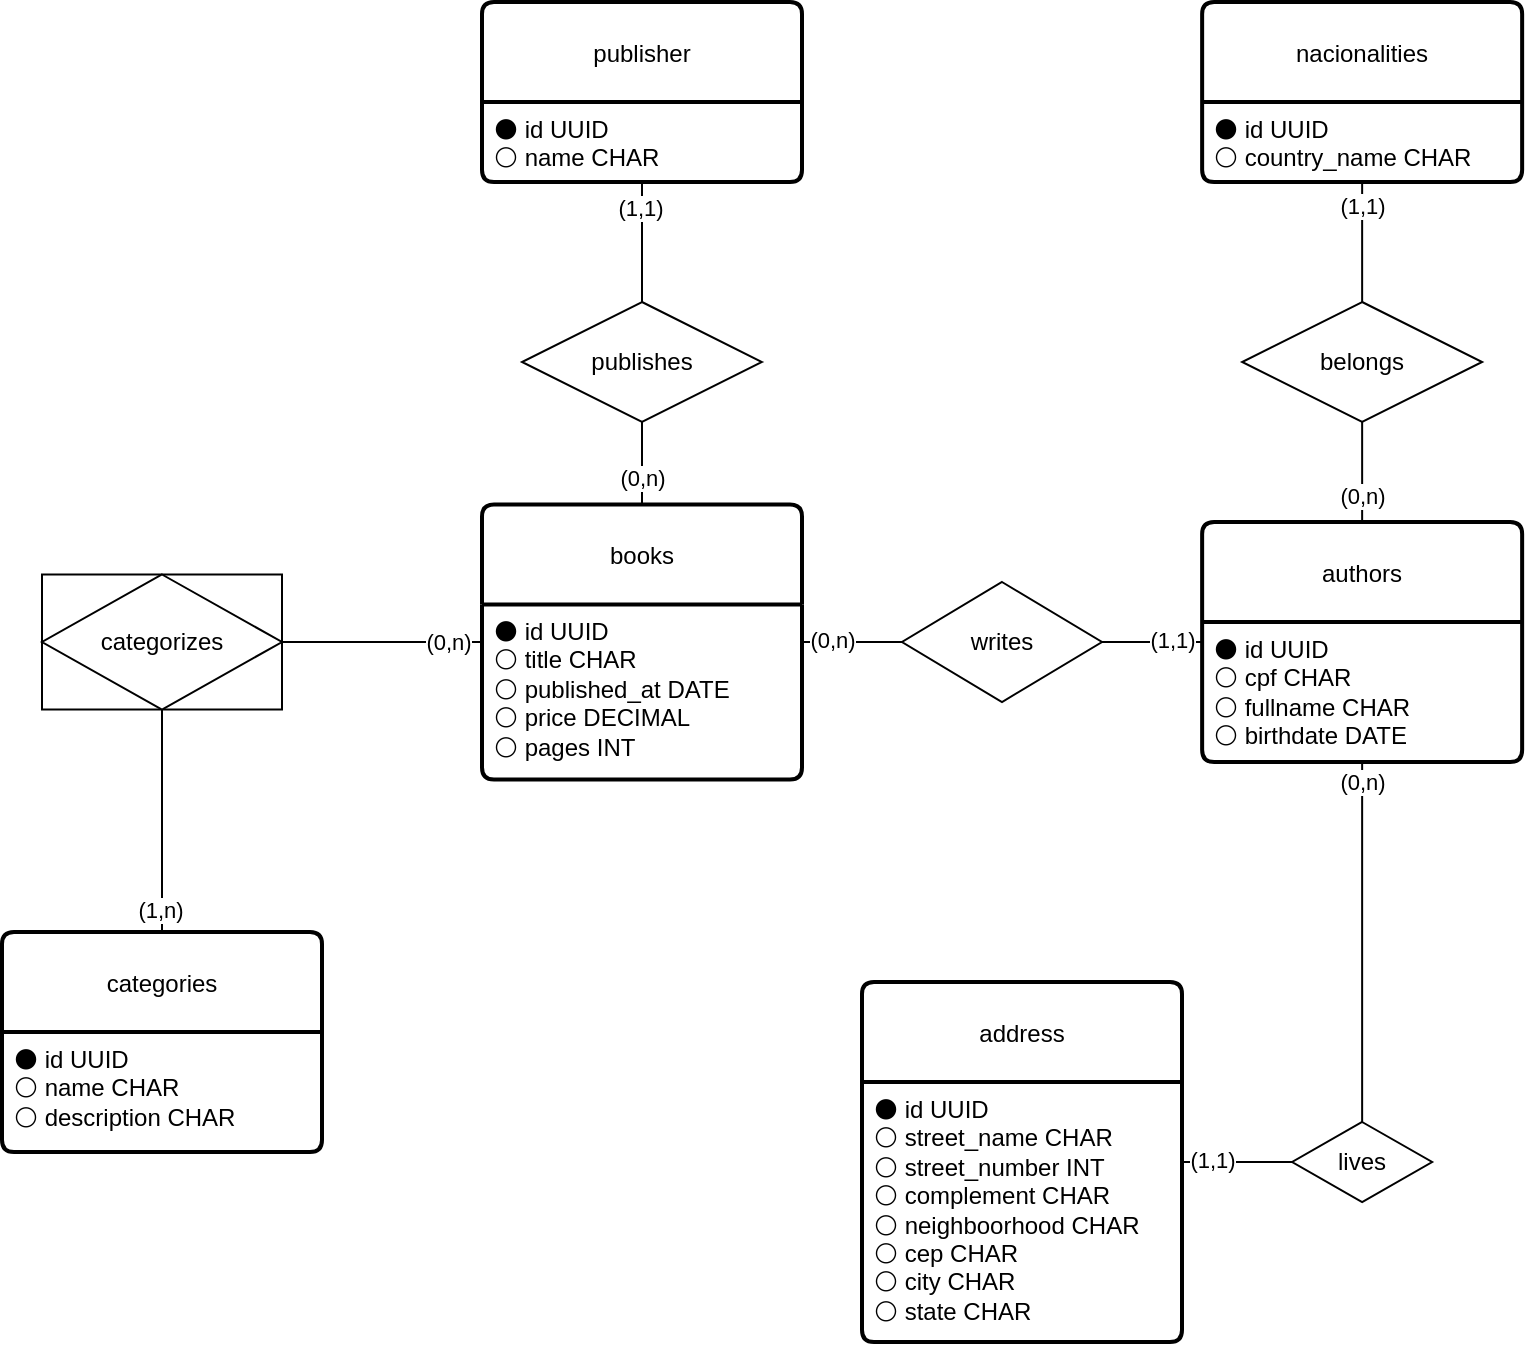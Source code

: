<mxfile version="26.0.16">
  <diagram name="posts" id="wIEfYAHRVyxwYRLebSIu">
    <mxGraphModel dx="2876" dy="1103" grid="1" gridSize="10" guides="1" tooltips="1" connect="1" arrows="1" fold="1" page="1" pageScale="1" pageWidth="827" pageHeight="1169" math="0" shadow="0">
      <root>
        <mxCell id="0" />
        <mxCell id="1" parent="0" />
        <mxCell id="psup4gxkw2kxQKIWgr_w-123" style="edgeStyle=orthogonalEdgeStyle;rounded=0;orthogonalLoop=1;jettySize=auto;html=1;endArrow=none;startFill=0;" edge="1" parent="1" source="psup4gxkw2kxQKIWgr_w-132" target="psup4gxkw2kxQKIWgr_w-118">
          <mxGeometry relative="1" as="geometry">
            <Array as="points">
              <mxPoint x="-119.93" y="205" />
              <mxPoint x="-119.93" y="205" />
            </Array>
          </mxGeometry>
        </mxCell>
        <mxCell id="psup4gxkw2kxQKIWgr_w-147" value="(0,n)" style="edgeLabel;html=1;align=center;verticalAlign=middle;resizable=0;points=[];" vertex="1" connectable="0" parent="psup4gxkw2kxQKIWgr_w-123">
          <mxGeometry x="0.314" relative="1" as="geometry">
            <mxPoint y="4" as="offset" />
          </mxGeometry>
        </mxCell>
        <mxCell id="psup4gxkw2kxQKIWgr_w-110" value="&lt;span style=&quot;font-size: 12px;&quot;&gt;nacionalities&lt;/span&gt;" style="swimlane;childLayout=stackLayout;horizontal=1;startSize=50;horizontalStack=0;rounded=1;fontSize=14;fontStyle=0;strokeWidth=2;resizeParent=0;resizeLast=1;shadow=0;dashed=0;align=center;arcSize=4;whiteSpace=wrap;html=1;" vertex="1" parent="1">
          <mxGeometry x="-199.93" y="40" width="160" height="90" as="geometry" />
        </mxCell>
        <mxCell id="psup4gxkw2kxQKIWgr_w-111" value="⚫ id UUID&lt;div&gt;⚪ country_name CHAR&lt;/div&gt;" style="align=left;strokeColor=none;fillColor=none;spacingLeft=4;spacingRight=4;fontSize=12;verticalAlign=top;resizable=0;rotatable=0;part=1;html=1;whiteSpace=wrap;" vertex="1" parent="psup4gxkw2kxQKIWgr_w-110">
          <mxGeometry y="50" width="160" height="40" as="geometry" />
        </mxCell>
        <mxCell id="psup4gxkw2kxQKIWgr_w-124" style="edgeStyle=orthogonalEdgeStyle;rounded=0;orthogonalLoop=1;jettySize=auto;html=1;endArrow=none;startFill=0;" edge="1" parent="1" source="psup4gxkw2kxQKIWgr_w-120" target="psup4gxkw2kxQKIWgr_w-114">
          <mxGeometry relative="1" as="geometry">
            <Array as="points" />
          </mxGeometry>
        </mxCell>
        <mxCell id="psup4gxkw2kxQKIWgr_w-137" value="(0,n)" style="edgeLabel;html=1;align=center;verticalAlign=middle;resizable=0;points=[];" vertex="1" connectable="0" parent="psup4gxkw2kxQKIWgr_w-124">
          <mxGeometry x="0.633" relative="1" as="geometry">
            <mxPoint x="1" as="offset" />
          </mxGeometry>
        </mxCell>
        <mxCell id="psup4gxkw2kxQKIWgr_w-112" value="&lt;span style=&quot;font-size: 12px;&quot;&gt;categories&lt;/span&gt;" style="swimlane;childLayout=stackLayout;horizontal=1;startSize=50;horizontalStack=0;rounded=1;fontSize=14;fontStyle=0;strokeWidth=2;resizeParent=0;resizeLast=1;shadow=0;dashed=0;align=center;arcSize=4;whiteSpace=wrap;html=1;" vertex="1" parent="1">
          <mxGeometry x="-800" y="505" width="160" height="110" as="geometry" />
        </mxCell>
        <mxCell id="psup4gxkw2kxQKIWgr_w-113" value="⚫ id UUID&lt;div&gt;⚪ name CHAR&lt;/div&gt;&lt;div&gt;⚪ description CHAR&lt;/div&gt;" style="align=left;strokeColor=none;fillColor=none;spacingLeft=4;spacingRight=4;fontSize=12;verticalAlign=top;resizable=0;rotatable=0;part=1;html=1;whiteSpace=wrap;" vertex="1" parent="psup4gxkw2kxQKIWgr_w-112">
          <mxGeometry y="50" width="160" height="60" as="geometry" />
        </mxCell>
        <mxCell id="psup4gxkw2kxQKIWgr_w-125" style="edgeStyle=orthogonalEdgeStyle;rounded=0;orthogonalLoop=1;jettySize=auto;html=1;endArrow=none;startFill=0;exitX=1;exitY=0.5;exitDx=0;exitDy=0;" edge="1" parent="1" source="psup4gxkw2kxQKIWgr_w-140" target="psup4gxkw2kxQKIWgr_w-118">
          <mxGeometry relative="1" as="geometry">
            <mxPoint x="-230.002" y="359.957" as="sourcePoint" />
          </mxGeometry>
        </mxCell>
        <mxCell id="psup4gxkw2kxQKIWgr_w-143" value="(1,1)" style="edgeLabel;html=1;align=center;verticalAlign=middle;resizable=0;points=[];" vertex="1" connectable="0" parent="psup4gxkw2kxQKIWgr_w-125">
          <mxGeometry x="0.36" relative="1" as="geometry">
            <mxPoint x="1" y="-1" as="offset" />
          </mxGeometry>
        </mxCell>
        <mxCell id="psup4gxkw2kxQKIWgr_w-130" style="edgeStyle=orthogonalEdgeStyle;rounded=0;orthogonalLoop=1;jettySize=auto;html=1;endArrow=none;startFill=0;" edge="1" parent="1" source="psup4gxkw2kxQKIWgr_w-114" target="psup4gxkw2kxQKIWgr_w-128">
          <mxGeometry relative="1" as="geometry" />
        </mxCell>
        <mxCell id="psup4gxkw2kxQKIWgr_w-144" value="(0,n)" style="edgeLabel;html=1;align=center;verticalAlign=middle;resizable=0;points=[];" vertex="1" connectable="0" parent="psup4gxkw2kxQKIWgr_w-130">
          <mxGeometry x="-0.86" relative="1" as="geometry">
            <mxPoint y="-2" as="offset" />
          </mxGeometry>
        </mxCell>
        <mxCell id="psup4gxkw2kxQKIWgr_w-145" value="(1,1)" style="edgeLabel;html=1;align=center;verticalAlign=middle;resizable=0;points=[];" vertex="1" connectable="0" parent="psup4gxkw2kxQKIWgr_w-130">
          <mxGeometry x="0.861" y="-1" relative="1" as="geometry">
            <mxPoint x="-2" y="1" as="offset" />
          </mxGeometry>
        </mxCell>
        <mxCell id="psup4gxkw2kxQKIWgr_w-114" value="&lt;span style=&quot;font-size: 12px;&quot;&gt;books&lt;/span&gt;" style="swimlane;childLayout=stackLayout;horizontal=1;startSize=50;horizontalStack=0;rounded=1;fontSize=14;fontStyle=0;strokeWidth=2;resizeParent=0;resizeLast=1;shadow=0;dashed=0;align=center;arcSize=4;whiteSpace=wrap;html=1;" vertex="1" parent="1">
          <mxGeometry x="-560" y="291.25" width="160" height="137.5" as="geometry" />
        </mxCell>
        <mxCell id="psup4gxkw2kxQKIWgr_w-115" value="&lt;div&gt;⚫ id UUID&lt;div&gt;⚪ title CHAR&lt;/div&gt;&lt;/div&gt;&lt;div&gt;⚪ published_at DATE&lt;/div&gt;&lt;div&gt;⚪ price DECIMAL&lt;/div&gt;&lt;div&gt;⚪ pages INT&lt;/div&gt;" style="align=left;strokeColor=none;fillColor=none;spacingLeft=4;spacingRight=4;fontSize=12;verticalAlign=top;resizable=0;rotatable=0;part=1;html=1;whiteSpace=wrap;" vertex="1" parent="psup4gxkw2kxQKIWgr_w-114">
          <mxGeometry y="50" width="160" height="87.5" as="geometry" />
        </mxCell>
        <mxCell id="psup4gxkw2kxQKIWgr_w-122" style="edgeStyle=orthogonalEdgeStyle;rounded=0;orthogonalLoop=1;jettySize=auto;html=1;endArrow=none;startFill=0;" edge="1" parent="1" source="psup4gxkw2kxQKIWgr_w-135" target="psup4gxkw2kxQKIWgr_w-118">
          <mxGeometry relative="1" as="geometry">
            <Array as="points" />
          </mxGeometry>
        </mxCell>
        <mxCell id="psup4gxkw2kxQKIWgr_w-148" value="(0,n)" style="edgeLabel;html=1;align=center;verticalAlign=middle;resizable=0;points=[];" vertex="1" connectable="0" parent="psup4gxkw2kxQKIWgr_w-122">
          <mxGeometry x="0.957" relative="1" as="geometry">
            <mxPoint y="6" as="offset" />
          </mxGeometry>
        </mxCell>
        <mxCell id="psup4gxkw2kxQKIWgr_w-116" value="&lt;span style=&quot;font-size: 12px;&quot;&gt;address&lt;/span&gt;" style="swimlane;childLayout=stackLayout;horizontal=1;startSize=50;horizontalStack=0;rounded=1;fontSize=14;fontStyle=0;strokeWidth=2;resizeParent=0;resizeLast=1;shadow=0;dashed=0;align=center;arcSize=4;whiteSpace=wrap;html=1;" vertex="1" parent="1">
          <mxGeometry x="-370" y="530" width="160" height="180" as="geometry" />
        </mxCell>
        <mxCell id="psup4gxkw2kxQKIWgr_w-117" value="⚫ id UUID&lt;div&gt;⚪ street_name&lt;span style=&quot;background-color: transparent; color: light-dark(rgb(0, 0, 0), rgb(255, 255, 255));&quot;&gt;&amp;nbsp;&lt;/span&gt;&lt;span style=&quot;background-color: transparent; color: light-dark(rgb(0, 0, 0), rgb(255, 255, 255));&quot;&gt;CHAR&lt;/span&gt;&lt;/div&gt;&lt;div&gt;⚪ street_number INT&lt;/div&gt;&lt;div&gt;⚪ complement&lt;span style=&quot;background-color: transparent; color: light-dark(rgb(0, 0, 0), rgb(255, 255, 255));&quot;&gt;&amp;nbsp;&lt;/span&gt;&lt;span style=&quot;background-color: transparent; color: light-dark(rgb(0, 0, 0), rgb(255, 255, 255));&quot;&gt;CHAR&lt;/span&gt;&lt;/div&gt;&lt;div&gt;⚪ neighboorhood&lt;span style=&quot;background-color: transparent; color: light-dark(rgb(0, 0, 0), rgb(255, 255, 255));&quot;&gt;&amp;nbsp;&lt;/span&gt;&lt;span style=&quot;background-color: transparent; color: light-dark(rgb(0, 0, 0), rgb(255, 255, 255));&quot;&gt;CHAR&lt;/span&gt;&lt;/div&gt;&lt;div&gt;⚪ cep&lt;span style=&quot;background-color: transparent; color: light-dark(rgb(0, 0, 0), rgb(255, 255, 255));&quot;&gt;&amp;nbsp;&lt;/span&gt;&lt;span style=&quot;background-color: transparent; color: light-dark(rgb(0, 0, 0), rgb(255, 255, 255));&quot;&gt;CHAR&lt;/span&gt;&lt;/div&gt;&lt;div&gt;⚪ city&lt;span style=&quot;background-color: transparent; color: light-dark(rgb(0, 0, 0), rgb(255, 255, 255));&quot;&gt;&amp;nbsp;&lt;/span&gt;&lt;span style=&quot;background-color: transparent; color: light-dark(rgb(0, 0, 0), rgb(255, 255, 255));&quot;&gt;CHAR&lt;/span&gt;&lt;/div&gt;&lt;div&gt;⚪ state CHAR&lt;/div&gt;" style="align=left;strokeColor=none;fillColor=none;spacingLeft=4;spacingRight=4;fontSize=12;verticalAlign=top;resizable=0;rotatable=0;part=1;html=1;whiteSpace=wrap;" vertex="1" parent="psup4gxkw2kxQKIWgr_w-116">
          <mxGeometry y="50" width="160" height="130" as="geometry" />
        </mxCell>
        <mxCell id="psup4gxkw2kxQKIWgr_w-118" value="&lt;span style=&quot;font-size: 12px;&quot;&gt;authors&lt;/span&gt;" style="swimlane;childLayout=stackLayout;horizontal=1;startSize=50;horizontalStack=0;rounded=1;fontSize=14;fontStyle=0;strokeWidth=2;resizeParent=0;resizeLast=1;shadow=0;dashed=0;align=center;arcSize=4;whiteSpace=wrap;html=1;" vertex="1" parent="1">
          <mxGeometry x="-199.93" y="300" width="160" height="120" as="geometry" />
        </mxCell>
        <mxCell id="psup4gxkw2kxQKIWgr_w-119" value="⚫ id UUID&lt;div&gt;⚪ cpf&lt;span style=&quot;background-color: transparent; color: light-dark(rgb(0, 0, 0), rgb(255, 255, 255));&quot;&gt;&amp;nbsp;&lt;/span&gt;&lt;span style=&quot;background-color: transparent; color: light-dark(rgb(0, 0, 0), rgb(255, 255, 255));&quot;&gt;CHAR&lt;/span&gt;&lt;/div&gt;&lt;div&gt;⚪ fullname&lt;span style=&quot;background-color: transparent; color: light-dark(rgb(0, 0, 0), rgb(255, 255, 255));&quot;&gt;&amp;nbsp;&lt;/span&gt;&lt;span style=&quot;background-color: transparent; color: light-dark(rgb(0, 0, 0), rgb(255, 255, 255));&quot;&gt;CHAR&lt;/span&gt;&lt;/div&gt;&lt;div&gt;⚪ birthdate DATE&lt;/div&gt;&lt;div&gt;&lt;br&gt;&lt;/div&gt;" style="align=left;strokeColor=none;fillColor=none;spacingLeft=4;spacingRight=4;fontSize=12;verticalAlign=top;resizable=0;rotatable=0;part=1;html=1;whiteSpace=wrap;" vertex="1" parent="psup4gxkw2kxQKIWgr_w-118">
          <mxGeometry y="50" width="160" height="70" as="geometry" />
        </mxCell>
        <mxCell id="psup4gxkw2kxQKIWgr_w-126" value="" style="edgeStyle=orthogonalEdgeStyle;rounded=0;orthogonalLoop=1;jettySize=auto;html=1;endArrow=none;startFill=0;" edge="1" parent="1" source="psup4gxkw2kxQKIWgr_w-112" target="psup4gxkw2kxQKIWgr_w-120">
          <mxGeometry relative="1" as="geometry">
            <mxPoint x="-720" y="505" as="sourcePoint" />
            <mxPoint x="-560" y="360" as="targetPoint" />
            <Array as="points">
              <mxPoint x="-720" y="360" />
            </Array>
          </mxGeometry>
        </mxCell>
        <mxCell id="psup4gxkw2kxQKIWgr_w-136" value="(1,n)" style="edgeLabel;html=1;align=center;verticalAlign=middle;resizable=0;points=[];" vertex="1" connectable="0" parent="psup4gxkw2kxQKIWgr_w-126">
          <mxGeometry x="-0.802" y="1" relative="1" as="geometry">
            <mxPoint as="offset" />
          </mxGeometry>
        </mxCell>
        <mxCell id="psup4gxkw2kxQKIWgr_w-127" value="" style="rounded=0;whiteSpace=wrap;html=1;" vertex="1" parent="1">
          <mxGeometry x="-780" y="326.25" width="120" height="67.5" as="geometry" />
        </mxCell>
        <mxCell id="psup4gxkw2kxQKIWgr_w-120" value="categorizes" style="rhombus;whiteSpace=wrap;html=1;" vertex="1" parent="1">
          <mxGeometry x="-780" y="326.25" width="120" height="67.5" as="geometry" />
        </mxCell>
        <mxCell id="psup4gxkw2kxQKIWgr_w-128" value="&lt;span style=&quot;font-size: 12px;&quot;&gt;publisher&lt;/span&gt;" style="swimlane;childLayout=stackLayout;horizontal=1;startSize=50;horizontalStack=0;rounded=1;fontSize=14;fontStyle=0;strokeWidth=2;resizeParent=0;resizeLast=1;shadow=0;dashed=0;align=center;arcSize=4;whiteSpace=wrap;html=1;" vertex="1" parent="1">
          <mxGeometry x="-560" y="40" width="160" height="90" as="geometry" />
        </mxCell>
        <mxCell id="psup4gxkw2kxQKIWgr_w-129" value="⚫ id UUID&lt;div&gt;⚪ name CHAR&lt;/div&gt;" style="align=left;strokeColor=none;fillColor=none;spacingLeft=4;spacingRight=4;fontSize=12;verticalAlign=top;resizable=0;rotatable=0;part=1;html=1;whiteSpace=wrap;" vertex="1" parent="psup4gxkw2kxQKIWgr_w-128">
          <mxGeometry y="50" width="160" height="40" as="geometry" />
        </mxCell>
        <mxCell id="psup4gxkw2kxQKIWgr_w-133" value="" style="edgeStyle=orthogonalEdgeStyle;rounded=0;orthogonalLoop=1;jettySize=auto;html=1;endArrow=none;startFill=0;" edge="1" parent="1" source="psup4gxkw2kxQKIWgr_w-110" target="psup4gxkw2kxQKIWgr_w-132">
          <mxGeometry relative="1" as="geometry">
            <mxPoint x="-119.93" y="170" as="sourcePoint" />
            <mxPoint x="-119.93" y="300" as="targetPoint" />
            <Array as="points" />
          </mxGeometry>
        </mxCell>
        <mxCell id="psup4gxkw2kxQKIWgr_w-146" value="(1,1)" style="edgeLabel;html=1;align=center;verticalAlign=middle;resizable=0;points=[];" vertex="1" connectable="0" parent="psup4gxkw2kxQKIWgr_w-133">
          <mxGeometry x="-0.644" relative="1" as="geometry">
            <mxPoint y="1" as="offset" />
          </mxGeometry>
        </mxCell>
        <mxCell id="psup4gxkw2kxQKIWgr_w-132" value="belongs" style="rhombus;whiteSpace=wrap;html=1;" vertex="1" parent="1">
          <mxGeometry x="-179.93" y="190" width="120" height="60" as="geometry" />
        </mxCell>
        <mxCell id="psup4gxkw2kxQKIWgr_w-134" value="publishes" style="rhombus;whiteSpace=wrap;html=1;" vertex="1" parent="1">
          <mxGeometry x="-540" y="190" width="120" height="60" as="geometry" />
        </mxCell>
        <mxCell id="psup4gxkw2kxQKIWgr_w-141" value="" style="edgeStyle=orthogonalEdgeStyle;rounded=0;orthogonalLoop=1;jettySize=auto;html=1;endArrow=none;startFill=0;" edge="1" parent="1" source="psup4gxkw2kxQKIWgr_w-114" target="psup4gxkw2kxQKIWgr_w-140">
          <mxGeometry relative="1" as="geometry">
            <mxPoint x="-400" y="360" as="sourcePoint" />
            <mxPoint x="-240" y="360" as="targetPoint" />
          </mxGeometry>
        </mxCell>
        <mxCell id="psup4gxkw2kxQKIWgr_w-142" value="(0,n)" style="edgeLabel;html=1;align=center;verticalAlign=middle;resizable=0;points=[];" vertex="1" connectable="0" parent="psup4gxkw2kxQKIWgr_w-141">
          <mxGeometry x="0.296" relative="1" as="geometry">
            <mxPoint x="-18" y="-1" as="offset" />
          </mxGeometry>
        </mxCell>
        <mxCell id="psup4gxkw2kxQKIWgr_w-140" value="writes" style="rhombus;whiteSpace=wrap;html=1;" vertex="1" parent="1">
          <mxGeometry x="-350" y="330" width="100" height="60" as="geometry" />
        </mxCell>
        <mxCell id="psup4gxkw2kxQKIWgr_w-150" value="" style="edgeStyle=orthogonalEdgeStyle;rounded=0;orthogonalLoop=1;jettySize=auto;html=1;endArrow=none;startFill=0;" edge="1" parent="1" source="psup4gxkw2kxQKIWgr_w-116" target="psup4gxkw2kxQKIWgr_w-135">
          <mxGeometry relative="1" as="geometry">
            <mxPoint x="-210" y="620" as="sourcePoint" />
            <mxPoint x="-120" y="420" as="targetPoint" />
            <Array as="points">
              <mxPoint x="-120" y="620" />
            </Array>
          </mxGeometry>
        </mxCell>
        <mxCell id="psup4gxkw2kxQKIWgr_w-152" value="(1,1)" style="edgeLabel;html=1;align=center;verticalAlign=middle;resizable=0;points=[];" vertex="1" connectable="0" parent="psup4gxkw2kxQKIWgr_w-150">
          <mxGeometry x="-0.937" y="2" relative="1" as="geometry">
            <mxPoint x="13" y="1" as="offset" />
          </mxGeometry>
        </mxCell>
        <mxCell id="psup4gxkw2kxQKIWgr_w-135" value="lives" style="rhombus;whiteSpace=wrap;html=1;" vertex="1" parent="1">
          <mxGeometry x="-154.93" y="600" width="70" height="40" as="geometry" />
        </mxCell>
      </root>
    </mxGraphModel>
  </diagram>
</mxfile>
